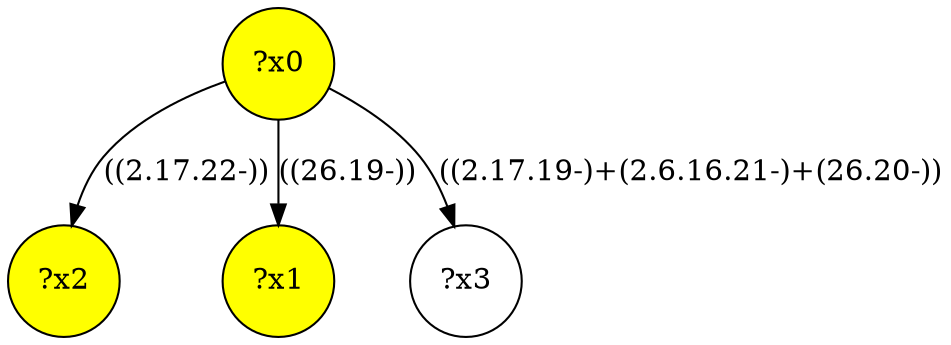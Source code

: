 digraph g {
	x2 [fillcolor="yellow", style="filled," shape=circle, label="?x2"];
	x0 [fillcolor="yellow", style="filled," shape=circle, label="?x0"];
	x1 [fillcolor="yellow", style="filled," shape=circle, label="?x1"];
	x0 -> x1 [label="((26.19-))"];
	x0 -> x2 [label="((2.17.22-))"];
	x3 [shape=circle, label="?x3"];
	x0 -> x3 [label="((2.17.19-)+(2.6.16.21-)+(26.20-))"];
}
